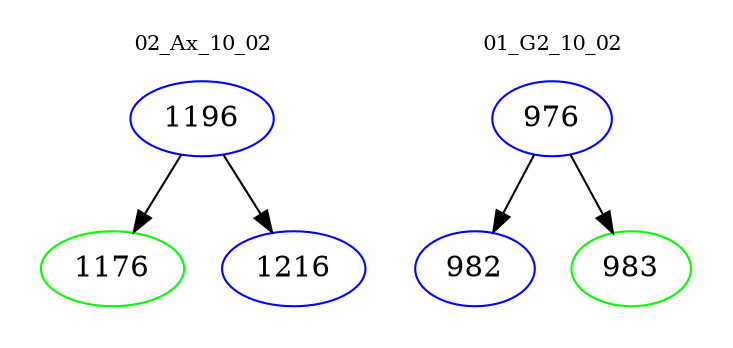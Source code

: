 digraph{
subgraph cluster_0 {
color = white
label = "02_Ax_10_02";
fontsize=10;
T0_1196 [label="1196", color="blue"]
T0_1196 -> T0_1176 [color="black"]
T0_1176 [label="1176", color="green"]
T0_1196 -> T0_1216 [color="black"]
T0_1216 [label="1216", color="blue"]
}
subgraph cluster_1 {
color = white
label = "01_G2_10_02";
fontsize=10;
T1_976 [label="976", color="blue"]
T1_976 -> T1_982 [color="black"]
T1_982 [label="982", color="blue"]
T1_976 -> T1_983 [color="black"]
T1_983 [label="983", color="green"]
}
}
